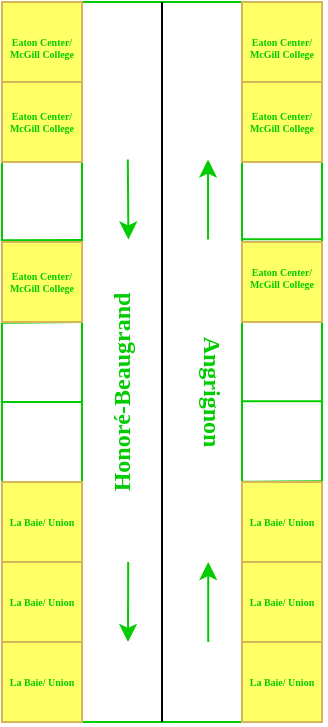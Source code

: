 <mxfile version="20.2.7" type="device"><diagram id="OylcVsRS-XCSKNIYDoVY" name="Page-1"><mxGraphModel dx="865" dy="401" grid="1" gridSize="10" guides="1" tooltips="1" connect="1" arrows="1" fold="1" page="1" pageScale="1" pageWidth="850" pageHeight="1100" math="0" shadow="0"><root><mxCell id="0"/><mxCell id="1" parent="0"/><mxCell id="CCdBk-kMrde8lJJXCoQE-1" value="" style="rounded=1;whiteSpace=wrap;html=1;rotation=-90;strokeColor=#00CC00;arcSize=0;" parent="1" vertex="1"><mxGeometry x="310" y="180" width="360" height="160" as="geometry"/></mxCell><mxCell id="CCdBk-kMrde8lJJXCoQE-4" value="" style="endArrow=none;html=1;rounded=0;strokeColor=#00CC00;" parent="1" edge="1"><mxGeometry width="50" height="50" relative="1" as="geometry"><mxPoint x="450" y="160" as="sourcePoint"/><mxPoint x="410" y="160" as="targetPoint"/></mxGeometry></mxCell><mxCell id="CCdBk-kMrde8lJJXCoQE-5" value="" style="endArrow=none;html=1;rounded=0;strokeColor=#00CC00;" parent="1" edge="1"><mxGeometry width="50" height="50" relative="1" as="geometry"><mxPoint x="450" y="199" as="sourcePoint"/><mxPoint x="410.16" y="199.07" as="targetPoint"/></mxGeometry></mxCell><mxCell id="CCdBk-kMrde8lJJXCoQE-6" value="" style="endArrow=none;html=1;rounded=0;strokeColor=#00CC00;" parent="1" edge="1"><mxGeometry width="50" height="50" relative="1" as="geometry"><mxPoint x="450" y="240" as="sourcePoint"/><mxPoint x="410.16" y="240.32" as="targetPoint"/></mxGeometry></mxCell><mxCell id="CCdBk-kMrde8lJJXCoQE-7" value="" style="endArrow=none;html=1;rounded=0;strokeColor=#00CC00;" parent="1" edge="1"><mxGeometry width="50" height="50" relative="1" as="geometry"><mxPoint x="450" y="280" as="sourcePoint"/><mxPoint x="410.16" y="280.04" as="targetPoint"/></mxGeometry></mxCell><mxCell id="CCdBk-kMrde8lJJXCoQE-8" value="" style="endArrow=none;html=1;rounded=0;strokeColor=#00CC00;" parent="1" edge="1"><mxGeometry width="50" height="50" relative="1" as="geometry"><mxPoint x="450" y="320" as="sourcePoint"/><mxPoint x="410.16" y="320.32" as="targetPoint"/></mxGeometry></mxCell><mxCell id="CCdBk-kMrde8lJJXCoQE-10" value="" style="endArrow=none;html=1;rounded=0;strokeColor=#00CC00;" parent="1" edge="1"><mxGeometry width="50" height="50" relative="1" as="geometry"><mxPoint x="449.84" y="400" as="sourcePoint"/><mxPoint x="410.0" y="400.32" as="targetPoint"/></mxGeometry></mxCell><mxCell id="CCdBk-kMrde8lJJXCoQE-11" value="" style="endArrow=none;html=1;rounded=0;entryX=1;entryY=0.5;entryDx=0;entryDy=0;exitX=0;exitY=0.5;exitDx=0;exitDy=0;" parent="1" source="CCdBk-kMrde8lJJXCoQE-1" target="CCdBk-kMrde8lJJXCoQE-1" edge="1"><mxGeometry width="50" height="50" relative="1" as="geometry"><mxPoint x="328.25" y="310" as="sourcePoint"/><mxPoint x="378.25" y="260" as="targetPoint"/></mxGeometry></mxCell><mxCell id="CCdBk-kMrde8lJJXCoQE-12" value="" style="endArrow=none;html=1;rounded=0;entryX=1;entryY=0.25;entryDx=0;entryDy=0;exitX=0;exitY=0.25;exitDx=0;exitDy=0;strokeColor=#00CC00;endSize=9;" parent="1" source="CCdBk-kMrde8lJJXCoQE-1" target="CCdBk-kMrde8lJJXCoQE-1" edge="1"><mxGeometry width="50" height="50" relative="1" as="geometry"><mxPoint x="328.25" y="310" as="sourcePoint"/><mxPoint x="378.25" y="260" as="targetPoint"/></mxGeometry></mxCell><mxCell id="CCdBk-kMrde8lJJXCoQE-13" value="" style="endArrow=none;html=1;rounded=0;entryX=1;entryY=0.75;entryDx=0;entryDy=0;exitX=0;exitY=0.75;exitDx=0;exitDy=0;strokeColor=#00CC00;" parent="1" source="CCdBk-kMrde8lJJXCoQE-1" target="CCdBk-kMrde8lJJXCoQE-1" edge="1"><mxGeometry width="50" height="50" relative="1" as="geometry"><mxPoint x="328.25" y="310" as="sourcePoint"/><mxPoint x="378.25" y="260" as="targetPoint"/></mxGeometry></mxCell><mxCell id="CCdBk-kMrde8lJJXCoQE-15" value="" style="endArrow=none;html=1;rounded=0;strokeColor=#00CC00;" parent="1" edge="1"><mxGeometry width="50" height="50" relative="1" as="geometry"><mxPoint x="450" y="360" as="sourcePoint"/><mxPoint x="410" y="360" as="targetPoint"/></mxGeometry></mxCell><mxCell id="CCdBk-kMrde8lJJXCoQE-24" value="" style="endArrow=none;html=1;rounded=0;strokeColor=#00CC00;" parent="1" edge="1"><mxGeometry width="50" height="50" relative="1" as="geometry"><mxPoint x="570.25" y="159.6" as="sourcePoint"/><mxPoint x="530.25" y="159.6" as="targetPoint"/></mxGeometry></mxCell><mxCell id="CCdBk-kMrde8lJJXCoQE-25" value="" style="endArrow=none;html=1;rounded=0;strokeColor=#00CC00;" parent="1" edge="1"><mxGeometry width="50" height="50" relative="1" as="geometry"><mxPoint x="570.25" y="198.6" as="sourcePoint"/><mxPoint x="530.25" y="198.67" as="targetPoint"/></mxGeometry></mxCell><mxCell id="CCdBk-kMrde8lJJXCoQE-26" value="" style="endArrow=none;html=1;rounded=0;strokeColor=#00CC00;" parent="1" edge="1"><mxGeometry width="50" height="50" relative="1" as="geometry"><mxPoint x="570.25" y="239.6" as="sourcePoint"/><mxPoint x="530.25" y="239.92" as="targetPoint"/></mxGeometry></mxCell><mxCell id="CCdBk-kMrde8lJJXCoQE-27" value="" style="endArrow=none;html=1;rounded=0;strokeColor=#00CC00;" parent="1" edge="1"><mxGeometry width="50" height="50" relative="1" as="geometry"><mxPoint x="570.25" y="279.6" as="sourcePoint"/><mxPoint x="530.25" y="279.64" as="targetPoint"/></mxGeometry></mxCell><mxCell id="CCdBk-kMrde8lJJXCoQE-28" value="" style="endArrow=none;html=1;rounded=0;strokeColor=#00CC00;" parent="1" edge="1"><mxGeometry width="50" height="50" relative="1" as="geometry"><mxPoint x="570.25" y="319.6" as="sourcePoint"/><mxPoint x="530.25" y="319.92" as="targetPoint"/></mxGeometry></mxCell><mxCell id="CCdBk-kMrde8lJJXCoQE-29" value="" style="endArrow=none;html=1;rounded=0;strokeColor=#00CC00;" parent="1" edge="1"><mxGeometry width="50" height="50" relative="1" as="geometry"><mxPoint x="570.25" y="399.6" as="sourcePoint"/><mxPoint x="530.25" y="399.92" as="targetPoint"/></mxGeometry></mxCell><mxCell id="CCdBk-kMrde8lJJXCoQE-30" value="" style="endArrow=none;html=1;rounded=0;entryX=0.25;entryY=0;entryDx=0;entryDy=0;strokeColor=#00CC00;" parent="1" edge="1"><mxGeometry width="50" height="50" relative="1" as="geometry"><mxPoint x="570.25" y="359.6" as="sourcePoint"/><mxPoint x="530.25" y="359.6" as="targetPoint"/></mxGeometry></mxCell><mxCell id="CCdBk-kMrde8lJJXCoQE-31" value="Angrignon" style="text;html=1;strokeColor=none;fillColor=none;align=center;verticalAlign=middle;whiteSpace=wrap;rounded=0;rotation=90;fontColor=#00CC00;fontStyle=1;fontFamily=Lucida Console;" parent="1" vertex="1"><mxGeometry x="470" y="260" width="90" height="30" as="geometry"/></mxCell><mxCell id="CCdBk-kMrde8lJJXCoQE-32" value="Honor&lt;b style=&quot;text-align: left; background-color: rgb(255, 255, 255);&quot;&gt;&lt;font style=&quot;font-size: 12px;&quot;&gt;é-Beaugrand&lt;/font&gt;&lt;/b&gt;" style="text;html=1;strokeColor=none;fillColor=none;align=center;verticalAlign=middle;whiteSpace=wrap;rounded=0;rotation=-90;fontColor=#00CC00;fontStyle=1;fontFamily=Lucida Console;" parent="1" vertex="1"><mxGeometry x="390" y="260" width="160" height="30" as="geometry"/></mxCell><mxCell id="CCdBk-kMrde8lJJXCoQE-34" value="" style="endArrow=classic;html=1;rounded=0;fontFamily=Lucida Console;fontSize=12;fontColor=#00CC00;strokeColor=#00CC00;fontStyle=1" parent="1" edge="1"><mxGeometry width="50" height="50" relative="1" as="geometry"><mxPoint x="513.02" y="198.75" as="sourcePoint"/><mxPoint x="513.02" y="158.75" as="targetPoint"/><Array as="points"/></mxGeometry></mxCell><mxCell id="CCdBk-kMrde8lJJXCoQE-35" value="" style="endArrow=classic;html=1;rounded=0;fontFamily=Lucida Console;fontSize=12;fontColor=#00CC00;strokeColor=#00CC00;fontStyle=1" parent="1" edge="1"><mxGeometry width="50" height="50" relative="1" as="geometry"><mxPoint x="513.11" y="400" as="sourcePoint"/><mxPoint x="513.11" y="360" as="targetPoint"/></mxGeometry></mxCell><mxCell id="CCdBk-kMrde8lJJXCoQE-36" value="" style="endArrow=classic;html=1;rounded=0;fontFamily=Lucida Console;fontSize=12;fontColor=#00CC00;strokeColor=#00CC00;fontStyle=1" parent="1" edge="1"><mxGeometry width="50" height="50" relative="1" as="geometry"><mxPoint x="473.1" y="360.0" as="sourcePoint"/><mxPoint x="473" y="400" as="targetPoint"/><Array as="points"/></mxGeometry></mxCell><mxCell id="CCdBk-kMrde8lJJXCoQE-37" value="" style="endArrow=classic;html=1;rounded=0;fontFamily=Lucida Console;fontSize=12;fontColor=#00CC00;strokeColor=#00CC00;fontStyle=1" parent="1" edge="1"><mxGeometry width="50" height="50" relative="1" as="geometry"><mxPoint x="472.91" y="158.75" as="sourcePoint"/><mxPoint x="473.2" y="198.75" as="targetPoint"/></mxGeometry></mxCell><mxCell id="JMoQ618bNgeiEcejHzmU-6" value="" style="text;html=1;strokeColor=#d6b656;fillColor=#FFFF66;align=center;verticalAlign=middle;whiteSpace=wrap;rounded=1;fontFamily=Lucida Console;fontSize=7;fontColor=#00CC00;glass=0;sketch=0;arcSize=0;" parent="1" vertex="1"><mxGeometry x="410" y="400" width="40" height="40" as="geometry"/></mxCell><mxCell id="-S2LpZ2Q7ccBmGWUPwFg-1" value="" style="endArrow=none;html=1;rounded=0;strokeColor=#00CC00;" edge="1" parent="1"><mxGeometry width="50" height="50" relative="1" as="geometry"><mxPoint x="450" y="119.71" as="sourcePoint"/><mxPoint x="410" y="119.71" as="targetPoint"/></mxGeometry></mxCell><mxCell id="-S2LpZ2Q7ccBmGWUPwFg-4" value="" style="endArrow=none;html=1;rounded=0;strokeColor=#00CC00;" edge="1" parent="1"><mxGeometry width="50" height="50" relative="1" as="geometry"><mxPoint x="570" y="119.71" as="sourcePoint"/><mxPoint x="530.25" y="119.71" as="targetPoint"/></mxGeometry></mxCell><mxCell id="-S2LpZ2Q7ccBmGWUPwFg-9" value="" style="text;html=1;strokeColor=#d6b656;fillColor=#FFFF66;align=center;verticalAlign=middle;whiteSpace=wrap;rounded=1;fontFamily=Lucida Console;fontSize=7;fontColor=#00CC00;glass=0;sketch=0;arcSize=0;" vertex="1" parent="1"><mxGeometry x="530" y="400" width="40" height="40" as="geometry"/></mxCell><mxCell id="-S2LpZ2Q7ccBmGWUPwFg-10" value="" style="text;html=1;strokeColor=#d6b656;fillColor=#FFFF66;align=center;verticalAlign=middle;whiteSpace=wrap;rounded=1;fontFamily=Lucida Console;fontSize=7;fontColor=#00CC00;glass=0;sketch=0;arcSize=0;" vertex="1" parent="1"><mxGeometry x="530" y="80" width="40" height="40" as="geometry"/></mxCell><mxCell id="-S2LpZ2Q7ccBmGWUPwFg-11" value="" style="text;html=1;strokeColor=#d6b656;fillColor=#FFFF66;align=center;verticalAlign=middle;whiteSpace=wrap;rounded=1;fontFamily=Lucida Console;fontSize=7;fontColor=#00CC00;glass=0;sketch=0;arcSize=0;" vertex="1" parent="1"><mxGeometry x="410" y="360" width="40" height="40" as="geometry"/></mxCell><mxCell id="-S2LpZ2Q7ccBmGWUPwFg-13" value="" style="text;html=1;strokeColor=#d6b656;fillColor=#FFFF66;align=center;verticalAlign=middle;whiteSpace=wrap;rounded=1;fontFamily=Lucida Console;fontSize=7;fontColor=#00CC00;glass=0;sketch=0;arcSize=0;" vertex="1" parent="1"><mxGeometry x="530" y="360" width="40" height="40" as="geometry"/></mxCell><mxCell id="-S2LpZ2Q7ccBmGWUPwFg-14" value="" style="text;html=1;strokeColor=#d6b656;fillColor=#FFFF66;align=center;verticalAlign=middle;whiteSpace=wrap;rounded=1;fontFamily=Lucida Console;fontSize=7;fontColor=#00CC00;glass=0;sketch=0;arcSize=0;" vertex="1" parent="1"><mxGeometry x="530" y="320" width="40" height="40" as="geometry"/></mxCell><mxCell id="-S2LpZ2Q7ccBmGWUPwFg-23" value="" style="text;html=1;strokeColor=#d6b656;fillColor=#FFFF66;align=center;verticalAlign=middle;whiteSpace=wrap;rounded=1;fontFamily=Lucida Console;fontSize=7;fontColor=#00CC00;glass=0;sketch=0;arcSize=0;" vertex="1" parent="1"><mxGeometry x="410" y="320" width="40" height="40" as="geometry"/></mxCell><mxCell id="-S2LpZ2Q7ccBmGWUPwFg-26" value="" style="text;html=1;strokeColor=#d6b656;fillColor=#FFFF66;align=center;verticalAlign=middle;whiteSpace=wrap;rounded=1;fontFamily=Lucida Console;fontSize=7;fontColor=#00CC00;glass=0;sketch=0;arcSize=0;" vertex="1" parent="1"><mxGeometry x="410" y="200" width="40" height="40" as="geometry"/></mxCell><mxCell id="-S2LpZ2Q7ccBmGWUPwFg-29" value="" style="text;html=1;strokeColor=#d6b656;fillColor=#FFFF66;align=center;verticalAlign=middle;whiteSpace=wrap;rounded=1;fontFamily=Lucida Console;fontSize=7;fontColor=#00CC00;glass=0;sketch=0;arcSize=0;" vertex="1" parent="1"><mxGeometry x="410" y="120" width="40" height="40" as="geometry"/></mxCell><mxCell id="-S2LpZ2Q7ccBmGWUPwFg-30" value="" style="text;html=1;strokeColor=#d6b656;fillColor=#FFFF66;align=center;verticalAlign=middle;whiteSpace=wrap;rounded=1;fontFamily=Lucida Console;fontSize=7;fontColor=#00CC00;glass=0;sketch=0;arcSize=0;" vertex="1" parent="1"><mxGeometry x="410" y="80" width="40" height="40" as="geometry"/></mxCell><mxCell id="-S2LpZ2Q7ccBmGWUPwFg-31" value="" style="text;html=1;strokeColor=#d6b656;fillColor=#FFFF66;align=center;verticalAlign=middle;whiteSpace=wrap;rounded=1;fontFamily=Lucida Console;fontSize=7;fontColor=#00CC00;glass=0;sketch=0;arcSize=0;" vertex="1" parent="1"><mxGeometry x="530" y="120" width="40" height="40" as="geometry"/></mxCell><mxCell id="-S2LpZ2Q7ccBmGWUPwFg-32" value="" style="text;html=1;strokeColor=#d6b656;fillColor=#FFFF66;align=center;verticalAlign=middle;whiteSpace=wrap;rounded=1;fontFamily=Lucida Console;fontSize=7;fontColor=#00CC00;glass=0;sketch=0;arcSize=0;" vertex="1" parent="1"><mxGeometry x="530" y="200" width="40" height="40" as="geometry"/></mxCell><mxCell id="-S2LpZ2Q7ccBmGWUPwFg-34" value="Eaton Center/ McGill College" style="text;html=1;strokeColor=none;fillColor=none;align=center;verticalAlign=middle;whiteSpace=wrap;rounded=0;rotation=0;fontColor=#00CC00;fontStyle=1;fontFamily=Lucida Console;fontSize=5;" vertex="1" parent="1"><mxGeometry x="410" y="85" width="40" height="35" as="geometry"/></mxCell><mxCell id="-S2LpZ2Q7ccBmGWUPwFg-35" value="Eaton Center/ McGill College" style="text;html=1;strokeColor=none;fillColor=none;align=center;verticalAlign=middle;whiteSpace=wrap;rounded=0;rotation=0;fontColor=#00CC00;fontStyle=1;fontFamily=Lucida Console;fontSize=5;" vertex="1" parent="1"><mxGeometry x="530" y="85" width="40" height="35" as="geometry"/></mxCell><mxCell id="-S2LpZ2Q7ccBmGWUPwFg-36" value="Eaton Center/ McGill College" style="text;html=1;strokeColor=none;fillColor=none;align=center;verticalAlign=middle;whiteSpace=wrap;rounded=0;rotation=0;fontColor=#00CC00;fontStyle=1;fontFamily=Lucida Console;fontSize=5;" vertex="1" parent="1"><mxGeometry x="410" y="122.5" width="40" height="35" as="geometry"/></mxCell><mxCell id="-S2LpZ2Q7ccBmGWUPwFg-37" value="Eaton Center/ McGill College" style="text;html=1;strokeColor=none;fillColor=none;align=center;verticalAlign=middle;whiteSpace=wrap;rounded=0;rotation=0;fontColor=#00CC00;fontStyle=1;fontFamily=Lucida Console;fontSize=5;" vertex="1" parent="1"><mxGeometry x="530" y="122.5" width="40" height="35" as="geometry"/></mxCell><mxCell id="-S2LpZ2Q7ccBmGWUPwFg-38" value="Eaton Center/ McGill College" style="text;html=1;strokeColor=none;fillColor=none;align=center;verticalAlign=middle;whiteSpace=wrap;rounded=0;rotation=0;fontColor=#00CC00;fontStyle=1;fontFamily=Lucida Console;fontSize=5;" vertex="1" parent="1"><mxGeometry x="410" y="202.5" width="40" height="35" as="geometry"/></mxCell><mxCell id="-S2LpZ2Q7ccBmGWUPwFg-39" value="Eaton Center/ McGill College" style="text;html=1;strokeColor=none;fillColor=none;align=center;verticalAlign=middle;whiteSpace=wrap;rounded=0;rotation=0;fontColor=#00CC00;fontStyle=1;fontFamily=Lucida Console;fontSize=5;" vertex="1" parent="1"><mxGeometry x="530" y="200" width="40" height="35" as="geometry"/></mxCell><mxCell id="-S2LpZ2Q7ccBmGWUPwFg-40" value="La Baie/ Union" style="text;html=1;strokeColor=none;fillColor=none;align=center;verticalAlign=middle;whiteSpace=wrap;rounded=0;rotation=0;fontColor=#00CC00;fontStyle=1;fontFamily=Lucida Console;fontSize=5;" vertex="1" parent="1"><mxGeometry x="530" y="322.5" width="40" height="35" as="geometry"/></mxCell><mxCell id="-S2LpZ2Q7ccBmGWUPwFg-42" value="La Baie/ Union" style="text;html=1;strokeColor=none;fillColor=none;align=center;verticalAlign=middle;whiteSpace=wrap;rounded=0;rotation=0;fontColor=#00CC00;fontStyle=1;fontFamily=Lucida Console;fontSize=5;" vertex="1" parent="1"><mxGeometry x="530" y="362.5" width="40" height="35" as="geometry"/></mxCell><mxCell id="-S2LpZ2Q7ccBmGWUPwFg-43" value="La Baie/ Union" style="text;html=1;strokeColor=none;fillColor=none;align=center;verticalAlign=middle;whiteSpace=wrap;rounded=0;rotation=0;fontColor=#00CC00;fontStyle=1;fontFamily=Lucida Console;fontSize=5;" vertex="1" parent="1"><mxGeometry x="530" y="402.5" width="40" height="35" as="geometry"/></mxCell><mxCell id="-S2LpZ2Q7ccBmGWUPwFg-44" value="La Baie/ Union" style="text;html=1;strokeColor=none;fillColor=none;align=center;verticalAlign=middle;whiteSpace=wrap;rounded=0;rotation=0;fontColor=#00CC00;fontStyle=1;fontFamily=Lucida Console;fontSize=5;" vertex="1" parent="1"><mxGeometry x="410" y="322.5" width="40" height="35" as="geometry"/></mxCell><mxCell id="-S2LpZ2Q7ccBmGWUPwFg-45" value="La Baie/ Union" style="text;html=1;strokeColor=none;fillColor=none;align=center;verticalAlign=middle;whiteSpace=wrap;rounded=0;rotation=0;fontColor=#00CC00;fontStyle=1;fontFamily=Lucida Console;fontSize=5;" vertex="1" parent="1"><mxGeometry x="410" y="362.5" width="40" height="35" as="geometry"/></mxCell><mxCell id="-S2LpZ2Q7ccBmGWUPwFg-46" value="La Baie/ Union" style="text;html=1;strokeColor=none;fillColor=none;align=center;verticalAlign=middle;whiteSpace=wrap;rounded=0;rotation=0;fontColor=#00CC00;fontStyle=1;fontFamily=Lucida Console;fontSize=5;" vertex="1" parent="1"><mxGeometry x="410" y="402.5" width="40" height="35" as="geometry"/></mxCell></root></mxGraphModel></diagram></mxfile>
